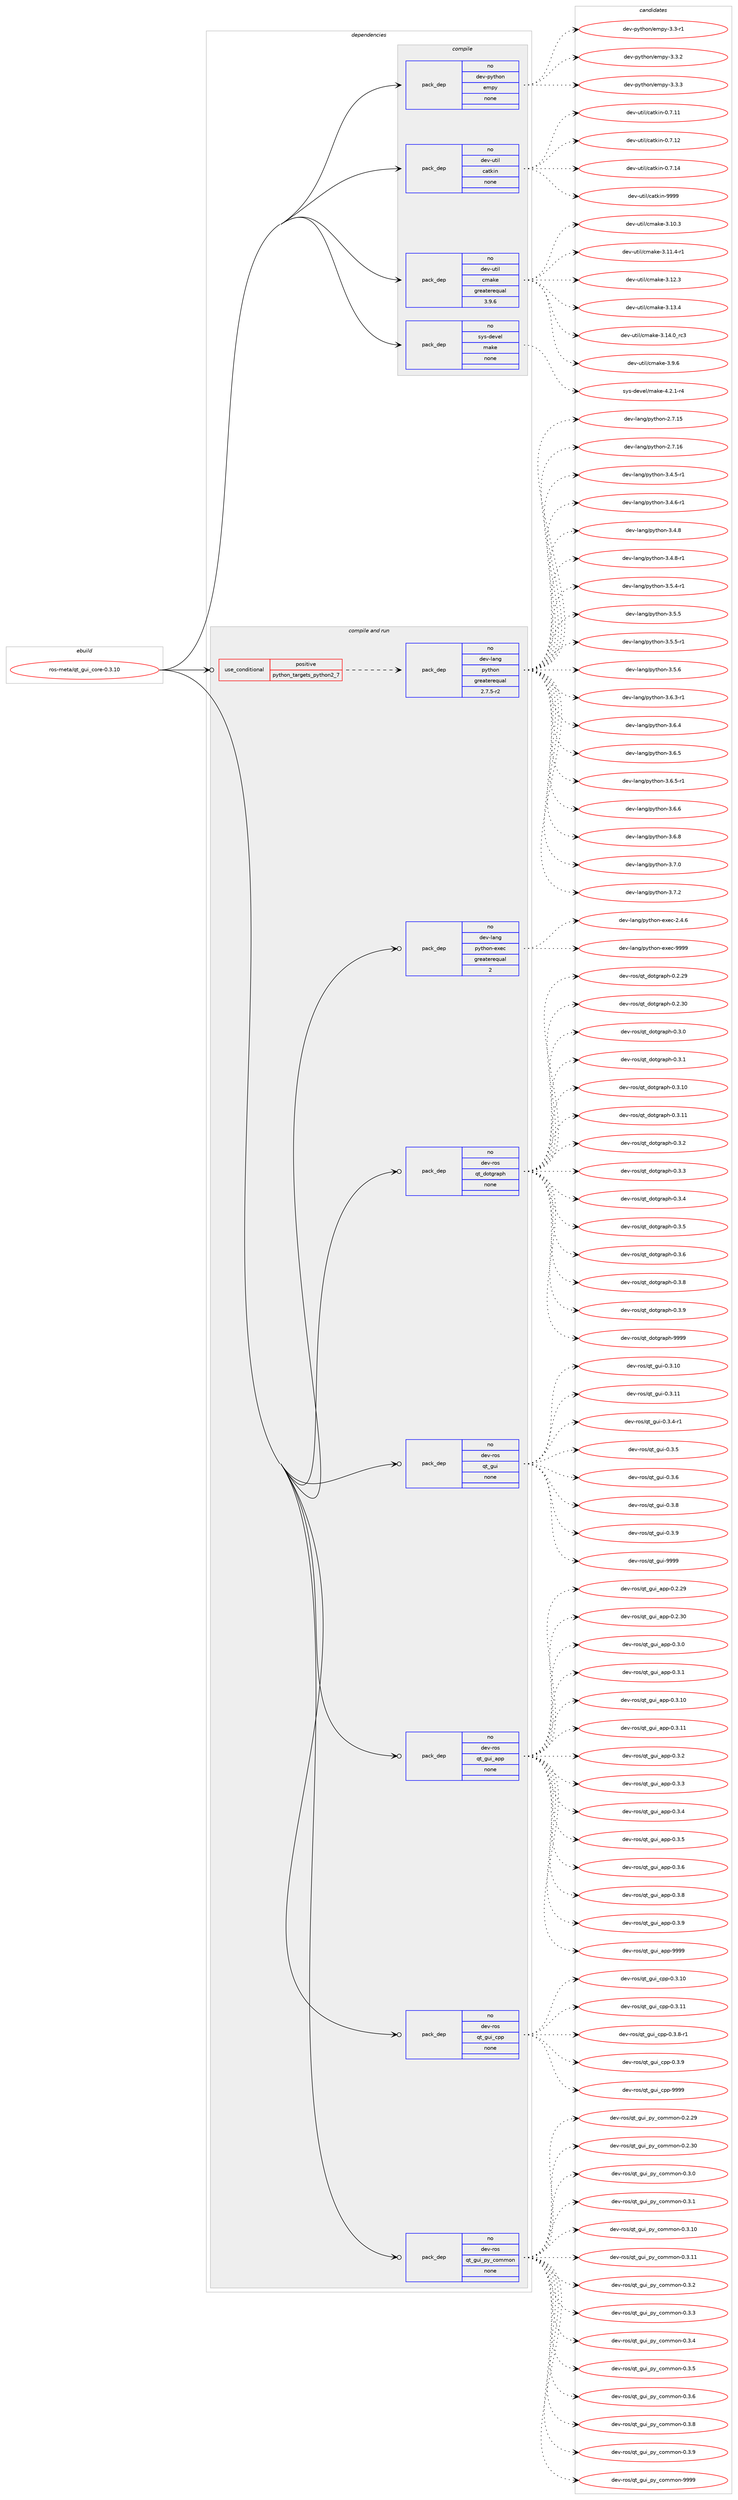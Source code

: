 digraph prolog {

# *************
# Graph options
# *************

newrank=true;
concentrate=true;
compound=true;
graph [rankdir=LR,fontname=Helvetica,fontsize=10,ranksep=1.5];#, ranksep=2.5, nodesep=0.2];
edge  [arrowhead=vee];
node  [fontname=Helvetica,fontsize=10];

# **********
# The ebuild
# **********

subgraph cluster_leftcol {
color=gray;
rank=same;
label=<<i>ebuild</i>>;
id [label="ros-meta/qt_gui_core-0.3.10", color=red, width=4, href="../ros-meta/qt_gui_core-0.3.10.svg"];
}

# ****************
# The dependencies
# ****************

subgraph cluster_midcol {
color=gray;
label=<<i>dependencies</i>>;
subgraph cluster_compile {
fillcolor="#eeeeee";
style=filled;
label=<<i>compile</i>>;
subgraph pack1204271 {
dependency1683581 [label=<<TABLE BORDER="0" CELLBORDER="1" CELLSPACING="0" CELLPADDING="4" WIDTH="220"><TR><TD ROWSPAN="6" CELLPADDING="30">pack_dep</TD></TR><TR><TD WIDTH="110">no</TD></TR><TR><TD>dev-python</TD></TR><TR><TD>empy</TD></TR><TR><TD>none</TD></TR><TR><TD></TD></TR></TABLE>>, shape=none, color=blue];
}
id:e -> dependency1683581:w [weight=20,style="solid",arrowhead="vee"];
subgraph pack1204272 {
dependency1683582 [label=<<TABLE BORDER="0" CELLBORDER="1" CELLSPACING="0" CELLPADDING="4" WIDTH="220"><TR><TD ROWSPAN="6" CELLPADDING="30">pack_dep</TD></TR><TR><TD WIDTH="110">no</TD></TR><TR><TD>dev-util</TD></TR><TR><TD>catkin</TD></TR><TR><TD>none</TD></TR><TR><TD></TD></TR></TABLE>>, shape=none, color=blue];
}
id:e -> dependency1683582:w [weight=20,style="solid",arrowhead="vee"];
subgraph pack1204273 {
dependency1683583 [label=<<TABLE BORDER="0" CELLBORDER="1" CELLSPACING="0" CELLPADDING="4" WIDTH="220"><TR><TD ROWSPAN="6" CELLPADDING="30">pack_dep</TD></TR><TR><TD WIDTH="110">no</TD></TR><TR><TD>dev-util</TD></TR><TR><TD>cmake</TD></TR><TR><TD>greaterequal</TD></TR><TR><TD>3.9.6</TD></TR></TABLE>>, shape=none, color=blue];
}
id:e -> dependency1683583:w [weight=20,style="solid",arrowhead="vee"];
subgraph pack1204274 {
dependency1683584 [label=<<TABLE BORDER="0" CELLBORDER="1" CELLSPACING="0" CELLPADDING="4" WIDTH="220"><TR><TD ROWSPAN="6" CELLPADDING="30">pack_dep</TD></TR><TR><TD WIDTH="110">no</TD></TR><TR><TD>sys-devel</TD></TR><TR><TD>make</TD></TR><TR><TD>none</TD></TR><TR><TD></TD></TR></TABLE>>, shape=none, color=blue];
}
id:e -> dependency1683584:w [weight=20,style="solid",arrowhead="vee"];
}
subgraph cluster_compileandrun {
fillcolor="#eeeeee";
style=filled;
label=<<i>compile and run</i>>;
subgraph cond451781 {
dependency1683585 [label=<<TABLE BORDER="0" CELLBORDER="1" CELLSPACING="0" CELLPADDING="4"><TR><TD ROWSPAN="3" CELLPADDING="10">use_conditional</TD></TR><TR><TD>positive</TD></TR><TR><TD>python_targets_python2_7</TD></TR></TABLE>>, shape=none, color=red];
subgraph pack1204275 {
dependency1683586 [label=<<TABLE BORDER="0" CELLBORDER="1" CELLSPACING="0" CELLPADDING="4" WIDTH="220"><TR><TD ROWSPAN="6" CELLPADDING="30">pack_dep</TD></TR><TR><TD WIDTH="110">no</TD></TR><TR><TD>dev-lang</TD></TR><TR><TD>python</TD></TR><TR><TD>greaterequal</TD></TR><TR><TD>2.7.5-r2</TD></TR></TABLE>>, shape=none, color=blue];
}
dependency1683585:e -> dependency1683586:w [weight=20,style="dashed",arrowhead="vee"];
}
id:e -> dependency1683585:w [weight=20,style="solid",arrowhead="odotvee"];
subgraph pack1204276 {
dependency1683587 [label=<<TABLE BORDER="0" CELLBORDER="1" CELLSPACING="0" CELLPADDING="4" WIDTH="220"><TR><TD ROWSPAN="6" CELLPADDING="30">pack_dep</TD></TR><TR><TD WIDTH="110">no</TD></TR><TR><TD>dev-lang</TD></TR><TR><TD>python-exec</TD></TR><TR><TD>greaterequal</TD></TR><TR><TD>2</TD></TR></TABLE>>, shape=none, color=blue];
}
id:e -> dependency1683587:w [weight=20,style="solid",arrowhead="odotvee"];
subgraph pack1204277 {
dependency1683588 [label=<<TABLE BORDER="0" CELLBORDER="1" CELLSPACING="0" CELLPADDING="4" WIDTH="220"><TR><TD ROWSPAN="6" CELLPADDING="30">pack_dep</TD></TR><TR><TD WIDTH="110">no</TD></TR><TR><TD>dev-ros</TD></TR><TR><TD>qt_dotgraph</TD></TR><TR><TD>none</TD></TR><TR><TD></TD></TR></TABLE>>, shape=none, color=blue];
}
id:e -> dependency1683588:w [weight=20,style="solid",arrowhead="odotvee"];
subgraph pack1204278 {
dependency1683589 [label=<<TABLE BORDER="0" CELLBORDER="1" CELLSPACING="0" CELLPADDING="4" WIDTH="220"><TR><TD ROWSPAN="6" CELLPADDING="30">pack_dep</TD></TR><TR><TD WIDTH="110">no</TD></TR><TR><TD>dev-ros</TD></TR><TR><TD>qt_gui</TD></TR><TR><TD>none</TD></TR><TR><TD></TD></TR></TABLE>>, shape=none, color=blue];
}
id:e -> dependency1683589:w [weight=20,style="solid",arrowhead="odotvee"];
subgraph pack1204279 {
dependency1683590 [label=<<TABLE BORDER="0" CELLBORDER="1" CELLSPACING="0" CELLPADDING="4" WIDTH="220"><TR><TD ROWSPAN="6" CELLPADDING="30">pack_dep</TD></TR><TR><TD WIDTH="110">no</TD></TR><TR><TD>dev-ros</TD></TR><TR><TD>qt_gui_app</TD></TR><TR><TD>none</TD></TR><TR><TD></TD></TR></TABLE>>, shape=none, color=blue];
}
id:e -> dependency1683590:w [weight=20,style="solid",arrowhead="odotvee"];
subgraph pack1204280 {
dependency1683591 [label=<<TABLE BORDER="0" CELLBORDER="1" CELLSPACING="0" CELLPADDING="4" WIDTH="220"><TR><TD ROWSPAN="6" CELLPADDING="30">pack_dep</TD></TR><TR><TD WIDTH="110">no</TD></TR><TR><TD>dev-ros</TD></TR><TR><TD>qt_gui_cpp</TD></TR><TR><TD>none</TD></TR><TR><TD></TD></TR></TABLE>>, shape=none, color=blue];
}
id:e -> dependency1683591:w [weight=20,style="solid",arrowhead="odotvee"];
subgraph pack1204281 {
dependency1683592 [label=<<TABLE BORDER="0" CELLBORDER="1" CELLSPACING="0" CELLPADDING="4" WIDTH="220"><TR><TD ROWSPAN="6" CELLPADDING="30">pack_dep</TD></TR><TR><TD WIDTH="110">no</TD></TR><TR><TD>dev-ros</TD></TR><TR><TD>qt_gui_py_common</TD></TR><TR><TD>none</TD></TR><TR><TD></TD></TR></TABLE>>, shape=none, color=blue];
}
id:e -> dependency1683592:w [weight=20,style="solid",arrowhead="odotvee"];
}
subgraph cluster_run {
fillcolor="#eeeeee";
style=filled;
label=<<i>run</i>>;
}
}

# **************
# The candidates
# **************

subgraph cluster_choices {
rank=same;
color=gray;
label=<<i>candidates</i>>;

subgraph choice1204271 {
color=black;
nodesep=1;
choice1001011184511212111610411111047101109112121455146514511449 [label="dev-python/empy-3.3-r1", color=red, width=4,href="../dev-python/empy-3.3-r1.svg"];
choice1001011184511212111610411111047101109112121455146514650 [label="dev-python/empy-3.3.2", color=red, width=4,href="../dev-python/empy-3.3.2.svg"];
choice1001011184511212111610411111047101109112121455146514651 [label="dev-python/empy-3.3.3", color=red, width=4,href="../dev-python/empy-3.3.3.svg"];
dependency1683581:e -> choice1001011184511212111610411111047101109112121455146514511449:w [style=dotted,weight="100"];
dependency1683581:e -> choice1001011184511212111610411111047101109112121455146514650:w [style=dotted,weight="100"];
dependency1683581:e -> choice1001011184511212111610411111047101109112121455146514651:w [style=dotted,weight="100"];
}
subgraph choice1204272 {
color=black;
nodesep=1;
choice1001011184511711610510847999711610710511045484655464949 [label="dev-util/catkin-0.7.11", color=red, width=4,href="../dev-util/catkin-0.7.11.svg"];
choice1001011184511711610510847999711610710511045484655464950 [label="dev-util/catkin-0.7.12", color=red, width=4,href="../dev-util/catkin-0.7.12.svg"];
choice1001011184511711610510847999711610710511045484655464952 [label="dev-util/catkin-0.7.14", color=red, width=4,href="../dev-util/catkin-0.7.14.svg"];
choice100101118451171161051084799971161071051104557575757 [label="dev-util/catkin-9999", color=red, width=4,href="../dev-util/catkin-9999.svg"];
dependency1683582:e -> choice1001011184511711610510847999711610710511045484655464949:w [style=dotted,weight="100"];
dependency1683582:e -> choice1001011184511711610510847999711610710511045484655464950:w [style=dotted,weight="100"];
dependency1683582:e -> choice1001011184511711610510847999711610710511045484655464952:w [style=dotted,weight="100"];
dependency1683582:e -> choice100101118451171161051084799971161071051104557575757:w [style=dotted,weight="100"];
}
subgraph choice1204273 {
color=black;
nodesep=1;
choice1001011184511711610510847991099710710145514649484651 [label="dev-util/cmake-3.10.3", color=red, width=4,href="../dev-util/cmake-3.10.3.svg"];
choice10010111845117116105108479910997107101455146494946524511449 [label="dev-util/cmake-3.11.4-r1", color=red, width=4,href="../dev-util/cmake-3.11.4-r1.svg"];
choice1001011184511711610510847991099710710145514649504651 [label="dev-util/cmake-3.12.3", color=red, width=4,href="../dev-util/cmake-3.12.3.svg"];
choice1001011184511711610510847991099710710145514649514652 [label="dev-util/cmake-3.13.4", color=red, width=4,href="../dev-util/cmake-3.13.4.svg"];
choice1001011184511711610510847991099710710145514649524648951149951 [label="dev-util/cmake-3.14.0_rc3", color=red, width=4,href="../dev-util/cmake-3.14.0_rc3.svg"];
choice10010111845117116105108479910997107101455146574654 [label="dev-util/cmake-3.9.6", color=red, width=4,href="../dev-util/cmake-3.9.6.svg"];
dependency1683583:e -> choice1001011184511711610510847991099710710145514649484651:w [style=dotted,weight="100"];
dependency1683583:e -> choice10010111845117116105108479910997107101455146494946524511449:w [style=dotted,weight="100"];
dependency1683583:e -> choice1001011184511711610510847991099710710145514649504651:w [style=dotted,weight="100"];
dependency1683583:e -> choice1001011184511711610510847991099710710145514649514652:w [style=dotted,weight="100"];
dependency1683583:e -> choice1001011184511711610510847991099710710145514649524648951149951:w [style=dotted,weight="100"];
dependency1683583:e -> choice10010111845117116105108479910997107101455146574654:w [style=dotted,weight="100"];
}
subgraph choice1204274 {
color=black;
nodesep=1;
choice1151211154510010111810110847109971071014552465046494511452 [label="sys-devel/make-4.2.1-r4", color=red, width=4,href="../sys-devel/make-4.2.1-r4.svg"];
dependency1683584:e -> choice1151211154510010111810110847109971071014552465046494511452:w [style=dotted,weight="100"];
}
subgraph choice1204275 {
color=black;
nodesep=1;
choice10010111845108971101034711212111610411111045504655464953 [label="dev-lang/python-2.7.15", color=red, width=4,href="../dev-lang/python-2.7.15.svg"];
choice10010111845108971101034711212111610411111045504655464954 [label="dev-lang/python-2.7.16", color=red, width=4,href="../dev-lang/python-2.7.16.svg"];
choice1001011184510897110103471121211161041111104551465246534511449 [label="dev-lang/python-3.4.5-r1", color=red, width=4,href="../dev-lang/python-3.4.5-r1.svg"];
choice1001011184510897110103471121211161041111104551465246544511449 [label="dev-lang/python-3.4.6-r1", color=red, width=4,href="../dev-lang/python-3.4.6-r1.svg"];
choice100101118451089711010347112121116104111110455146524656 [label="dev-lang/python-3.4.8", color=red, width=4,href="../dev-lang/python-3.4.8.svg"];
choice1001011184510897110103471121211161041111104551465246564511449 [label="dev-lang/python-3.4.8-r1", color=red, width=4,href="../dev-lang/python-3.4.8-r1.svg"];
choice1001011184510897110103471121211161041111104551465346524511449 [label="dev-lang/python-3.5.4-r1", color=red, width=4,href="../dev-lang/python-3.5.4-r1.svg"];
choice100101118451089711010347112121116104111110455146534653 [label="dev-lang/python-3.5.5", color=red, width=4,href="../dev-lang/python-3.5.5.svg"];
choice1001011184510897110103471121211161041111104551465346534511449 [label="dev-lang/python-3.5.5-r1", color=red, width=4,href="../dev-lang/python-3.5.5-r1.svg"];
choice100101118451089711010347112121116104111110455146534654 [label="dev-lang/python-3.5.6", color=red, width=4,href="../dev-lang/python-3.5.6.svg"];
choice1001011184510897110103471121211161041111104551465446514511449 [label="dev-lang/python-3.6.3-r1", color=red, width=4,href="../dev-lang/python-3.6.3-r1.svg"];
choice100101118451089711010347112121116104111110455146544652 [label="dev-lang/python-3.6.4", color=red, width=4,href="../dev-lang/python-3.6.4.svg"];
choice100101118451089711010347112121116104111110455146544653 [label="dev-lang/python-3.6.5", color=red, width=4,href="../dev-lang/python-3.6.5.svg"];
choice1001011184510897110103471121211161041111104551465446534511449 [label="dev-lang/python-3.6.5-r1", color=red, width=4,href="../dev-lang/python-3.6.5-r1.svg"];
choice100101118451089711010347112121116104111110455146544654 [label="dev-lang/python-3.6.6", color=red, width=4,href="../dev-lang/python-3.6.6.svg"];
choice100101118451089711010347112121116104111110455146544656 [label="dev-lang/python-3.6.8", color=red, width=4,href="../dev-lang/python-3.6.8.svg"];
choice100101118451089711010347112121116104111110455146554648 [label="dev-lang/python-3.7.0", color=red, width=4,href="../dev-lang/python-3.7.0.svg"];
choice100101118451089711010347112121116104111110455146554650 [label="dev-lang/python-3.7.2", color=red, width=4,href="../dev-lang/python-3.7.2.svg"];
dependency1683586:e -> choice10010111845108971101034711212111610411111045504655464953:w [style=dotted,weight="100"];
dependency1683586:e -> choice10010111845108971101034711212111610411111045504655464954:w [style=dotted,weight="100"];
dependency1683586:e -> choice1001011184510897110103471121211161041111104551465246534511449:w [style=dotted,weight="100"];
dependency1683586:e -> choice1001011184510897110103471121211161041111104551465246544511449:w [style=dotted,weight="100"];
dependency1683586:e -> choice100101118451089711010347112121116104111110455146524656:w [style=dotted,weight="100"];
dependency1683586:e -> choice1001011184510897110103471121211161041111104551465246564511449:w [style=dotted,weight="100"];
dependency1683586:e -> choice1001011184510897110103471121211161041111104551465346524511449:w [style=dotted,weight="100"];
dependency1683586:e -> choice100101118451089711010347112121116104111110455146534653:w [style=dotted,weight="100"];
dependency1683586:e -> choice1001011184510897110103471121211161041111104551465346534511449:w [style=dotted,weight="100"];
dependency1683586:e -> choice100101118451089711010347112121116104111110455146534654:w [style=dotted,weight="100"];
dependency1683586:e -> choice1001011184510897110103471121211161041111104551465446514511449:w [style=dotted,weight="100"];
dependency1683586:e -> choice100101118451089711010347112121116104111110455146544652:w [style=dotted,weight="100"];
dependency1683586:e -> choice100101118451089711010347112121116104111110455146544653:w [style=dotted,weight="100"];
dependency1683586:e -> choice1001011184510897110103471121211161041111104551465446534511449:w [style=dotted,weight="100"];
dependency1683586:e -> choice100101118451089711010347112121116104111110455146544654:w [style=dotted,weight="100"];
dependency1683586:e -> choice100101118451089711010347112121116104111110455146544656:w [style=dotted,weight="100"];
dependency1683586:e -> choice100101118451089711010347112121116104111110455146554648:w [style=dotted,weight="100"];
dependency1683586:e -> choice100101118451089711010347112121116104111110455146554650:w [style=dotted,weight="100"];
}
subgraph choice1204276 {
color=black;
nodesep=1;
choice1001011184510897110103471121211161041111104510112010199455046524654 [label="dev-lang/python-exec-2.4.6", color=red, width=4,href="../dev-lang/python-exec-2.4.6.svg"];
choice10010111845108971101034711212111610411111045101120101994557575757 [label="dev-lang/python-exec-9999", color=red, width=4,href="../dev-lang/python-exec-9999.svg"];
dependency1683587:e -> choice1001011184510897110103471121211161041111104510112010199455046524654:w [style=dotted,weight="100"];
dependency1683587:e -> choice10010111845108971101034711212111610411111045101120101994557575757:w [style=dotted,weight="100"];
}
subgraph choice1204277 {
color=black;
nodesep=1;
choice1001011184511411111547113116951001111161031149711210445484650465057 [label="dev-ros/qt_dotgraph-0.2.29", color=red, width=4,href="../dev-ros/qt_dotgraph-0.2.29.svg"];
choice1001011184511411111547113116951001111161031149711210445484650465148 [label="dev-ros/qt_dotgraph-0.2.30", color=red, width=4,href="../dev-ros/qt_dotgraph-0.2.30.svg"];
choice10010111845114111115471131169510011111610311497112104454846514648 [label="dev-ros/qt_dotgraph-0.3.0", color=red, width=4,href="../dev-ros/qt_dotgraph-0.3.0.svg"];
choice10010111845114111115471131169510011111610311497112104454846514649 [label="dev-ros/qt_dotgraph-0.3.1", color=red, width=4,href="../dev-ros/qt_dotgraph-0.3.1.svg"];
choice1001011184511411111547113116951001111161031149711210445484651464948 [label="dev-ros/qt_dotgraph-0.3.10", color=red, width=4,href="../dev-ros/qt_dotgraph-0.3.10.svg"];
choice1001011184511411111547113116951001111161031149711210445484651464949 [label="dev-ros/qt_dotgraph-0.3.11", color=red, width=4,href="../dev-ros/qt_dotgraph-0.3.11.svg"];
choice10010111845114111115471131169510011111610311497112104454846514650 [label="dev-ros/qt_dotgraph-0.3.2", color=red, width=4,href="../dev-ros/qt_dotgraph-0.3.2.svg"];
choice10010111845114111115471131169510011111610311497112104454846514651 [label="dev-ros/qt_dotgraph-0.3.3", color=red, width=4,href="../dev-ros/qt_dotgraph-0.3.3.svg"];
choice10010111845114111115471131169510011111610311497112104454846514652 [label="dev-ros/qt_dotgraph-0.3.4", color=red, width=4,href="../dev-ros/qt_dotgraph-0.3.4.svg"];
choice10010111845114111115471131169510011111610311497112104454846514653 [label="dev-ros/qt_dotgraph-0.3.5", color=red, width=4,href="../dev-ros/qt_dotgraph-0.3.5.svg"];
choice10010111845114111115471131169510011111610311497112104454846514654 [label="dev-ros/qt_dotgraph-0.3.6", color=red, width=4,href="../dev-ros/qt_dotgraph-0.3.6.svg"];
choice10010111845114111115471131169510011111610311497112104454846514656 [label="dev-ros/qt_dotgraph-0.3.8", color=red, width=4,href="../dev-ros/qt_dotgraph-0.3.8.svg"];
choice10010111845114111115471131169510011111610311497112104454846514657 [label="dev-ros/qt_dotgraph-0.3.9", color=red, width=4,href="../dev-ros/qt_dotgraph-0.3.9.svg"];
choice100101118451141111154711311695100111116103114971121044557575757 [label="dev-ros/qt_dotgraph-9999", color=red, width=4,href="../dev-ros/qt_dotgraph-9999.svg"];
dependency1683588:e -> choice1001011184511411111547113116951001111161031149711210445484650465057:w [style=dotted,weight="100"];
dependency1683588:e -> choice1001011184511411111547113116951001111161031149711210445484650465148:w [style=dotted,weight="100"];
dependency1683588:e -> choice10010111845114111115471131169510011111610311497112104454846514648:w [style=dotted,weight="100"];
dependency1683588:e -> choice10010111845114111115471131169510011111610311497112104454846514649:w [style=dotted,weight="100"];
dependency1683588:e -> choice1001011184511411111547113116951001111161031149711210445484651464948:w [style=dotted,weight="100"];
dependency1683588:e -> choice1001011184511411111547113116951001111161031149711210445484651464949:w [style=dotted,weight="100"];
dependency1683588:e -> choice10010111845114111115471131169510011111610311497112104454846514650:w [style=dotted,weight="100"];
dependency1683588:e -> choice10010111845114111115471131169510011111610311497112104454846514651:w [style=dotted,weight="100"];
dependency1683588:e -> choice10010111845114111115471131169510011111610311497112104454846514652:w [style=dotted,weight="100"];
dependency1683588:e -> choice10010111845114111115471131169510011111610311497112104454846514653:w [style=dotted,weight="100"];
dependency1683588:e -> choice10010111845114111115471131169510011111610311497112104454846514654:w [style=dotted,weight="100"];
dependency1683588:e -> choice10010111845114111115471131169510011111610311497112104454846514656:w [style=dotted,weight="100"];
dependency1683588:e -> choice10010111845114111115471131169510011111610311497112104454846514657:w [style=dotted,weight="100"];
dependency1683588:e -> choice100101118451141111154711311695100111116103114971121044557575757:w [style=dotted,weight="100"];
}
subgraph choice1204278 {
color=black;
nodesep=1;
choice10010111845114111115471131169510311710545484651464948 [label="dev-ros/qt_gui-0.3.10", color=red, width=4,href="../dev-ros/qt_gui-0.3.10.svg"];
choice10010111845114111115471131169510311710545484651464949 [label="dev-ros/qt_gui-0.3.11", color=red, width=4,href="../dev-ros/qt_gui-0.3.11.svg"];
choice1001011184511411111547113116951031171054548465146524511449 [label="dev-ros/qt_gui-0.3.4-r1", color=red, width=4,href="../dev-ros/qt_gui-0.3.4-r1.svg"];
choice100101118451141111154711311695103117105454846514653 [label="dev-ros/qt_gui-0.3.5", color=red, width=4,href="../dev-ros/qt_gui-0.3.5.svg"];
choice100101118451141111154711311695103117105454846514654 [label="dev-ros/qt_gui-0.3.6", color=red, width=4,href="../dev-ros/qt_gui-0.3.6.svg"];
choice100101118451141111154711311695103117105454846514656 [label="dev-ros/qt_gui-0.3.8", color=red, width=4,href="../dev-ros/qt_gui-0.3.8.svg"];
choice100101118451141111154711311695103117105454846514657 [label="dev-ros/qt_gui-0.3.9", color=red, width=4,href="../dev-ros/qt_gui-0.3.9.svg"];
choice1001011184511411111547113116951031171054557575757 [label="dev-ros/qt_gui-9999", color=red, width=4,href="../dev-ros/qt_gui-9999.svg"];
dependency1683589:e -> choice10010111845114111115471131169510311710545484651464948:w [style=dotted,weight="100"];
dependency1683589:e -> choice10010111845114111115471131169510311710545484651464949:w [style=dotted,weight="100"];
dependency1683589:e -> choice1001011184511411111547113116951031171054548465146524511449:w [style=dotted,weight="100"];
dependency1683589:e -> choice100101118451141111154711311695103117105454846514653:w [style=dotted,weight="100"];
dependency1683589:e -> choice100101118451141111154711311695103117105454846514654:w [style=dotted,weight="100"];
dependency1683589:e -> choice100101118451141111154711311695103117105454846514656:w [style=dotted,weight="100"];
dependency1683589:e -> choice100101118451141111154711311695103117105454846514657:w [style=dotted,weight="100"];
dependency1683589:e -> choice1001011184511411111547113116951031171054557575757:w [style=dotted,weight="100"];
}
subgraph choice1204279 {
color=black;
nodesep=1;
choice100101118451141111154711311695103117105959711211245484650465057 [label="dev-ros/qt_gui_app-0.2.29", color=red, width=4,href="../dev-ros/qt_gui_app-0.2.29.svg"];
choice100101118451141111154711311695103117105959711211245484650465148 [label="dev-ros/qt_gui_app-0.2.30", color=red, width=4,href="../dev-ros/qt_gui_app-0.2.30.svg"];
choice1001011184511411111547113116951031171059597112112454846514648 [label="dev-ros/qt_gui_app-0.3.0", color=red, width=4,href="../dev-ros/qt_gui_app-0.3.0.svg"];
choice1001011184511411111547113116951031171059597112112454846514649 [label="dev-ros/qt_gui_app-0.3.1", color=red, width=4,href="../dev-ros/qt_gui_app-0.3.1.svg"];
choice100101118451141111154711311695103117105959711211245484651464948 [label="dev-ros/qt_gui_app-0.3.10", color=red, width=4,href="../dev-ros/qt_gui_app-0.3.10.svg"];
choice100101118451141111154711311695103117105959711211245484651464949 [label="dev-ros/qt_gui_app-0.3.11", color=red, width=4,href="../dev-ros/qt_gui_app-0.3.11.svg"];
choice1001011184511411111547113116951031171059597112112454846514650 [label="dev-ros/qt_gui_app-0.3.2", color=red, width=4,href="../dev-ros/qt_gui_app-0.3.2.svg"];
choice1001011184511411111547113116951031171059597112112454846514651 [label="dev-ros/qt_gui_app-0.3.3", color=red, width=4,href="../dev-ros/qt_gui_app-0.3.3.svg"];
choice1001011184511411111547113116951031171059597112112454846514652 [label="dev-ros/qt_gui_app-0.3.4", color=red, width=4,href="../dev-ros/qt_gui_app-0.3.4.svg"];
choice1001011184511411111547113116951031171059597112112454846514653 [label="dev-ros/qt_gui_app-0.3.5", color=red, width=4,href="../dev-ros/qt_gui_app-0.3.5.svg"];
choice1001011184511411111547113116951031171059597112112454846514654 [label="dev-ros/qt_gui_app-0.3.6", color=red, width=4,href="../dev-ros/qt_gui_app-0.3.6.svg"];
choice1001011184511411111547113116951031171059597112112454846514656 [label="dev-ros/qt_gui_app-0.3.8", color=red, width=4,href="../dev-ros/qt_gui_app-0.3.8.svg"];
choice1001011184511411111547113116951031171059597112112454846514657 [label="dev-ros/qt_gui_app-0.3.9", color=red, width=4,href="../dev-ros/qt_gui_app-0.3.9.svg"];
choice10010111845114111115471131169510311710595971121124557575757 [label="dev-ros/qt_gui_app-9999", color=red, width=4,href="../dev-ros/qt_gui_app-9999.svg"];
dependency1683590:e -> choice100101118451141111154711311695103117105959711211245484650465057:w [style=dotted,weight="100"];
dependency1683590:e -> choice100101118451141111154711311695103117105959711211245484650465148:w [style=dotted,weight="100"];
dependency1683590:e -> choice1001011184511411111547113116951031171059597112112454846514648:w [style=dotted,weight="100"];
dependency1683590:e -> choice1001011184511411111547113116951031171059597112112454846514649:w [style=dotted,weight="100"];
dependency1683590:e -> choice100101118451141111154711311695103117105959711211245484651464948:w [style=dotted,weight="100"];
dependency1683590:e -> choice100101118451141111154711311695103117105959711211245484651464949:w [style=dotted,weight="100"];
dependency1683590:e -> choice1001011184511411111547113116951031171059597112112454846514650:w [style=dotted,weight="100"];
dependency1683590:e -> choice1001011184511411111547113116951031171059597112112454846514651:w [style=dotted,weight="100"];
dependency1683590:e -> choice1001011184511411111547113116951031171059597112112454846514652:w [style=dotted,weight="100"];
dependency1683590:e -> choice1001011184511411111547113116951031171059597112112454846514653:w [style=dotted,weight="100"];
dependency1683590:e -> choice1001011184511411111547113116951031171059597112112454846514654:w [style=dotted,weight="100"];
dependency1683590:e -> choice1001011184511411111547113116951031171059597112112454846514656:w [style=dotted,weight="100"];
dependency1683590:e -> choice1001011184511411111547113116951031171059597112112454846514657:w [style=dotted,weight="100"];
dependency1683590:e -> choice10010111845114111115471131169510311710595971121124557575757:w [style=dotted,weight="100"];
}
subgraph choice1204280 {
color=black;
nodesep=1;
choice100101118451141111154711311695103117105959911211245484651464948 [label="dev-ros/qt_gui_cpp-0.3.10", color=red, width=4,href="../dev-ros/qt_gui_cpp-0.3.10.svg"];
choice100101118451141111154711311695103117105959911211245484651464949 [label="dev-ros/qt_gui_cpp-0.3.11", color=red, width=4,href="../dev-ros/qt_gui_cpp-0.3.11.svg"];
choice10010111845114111115471131169510311710595991121124548465146564511449 [label="dev-ros/qt_gui_cpp-0.3.8-r1", color=red, width=4,href="../dev-ros/qt_gui_cpp-0.3.8-r1.svg"];
choice1001011184511411111547113116951031171059599112112454846514657 [label="dev-ros/qt_gui_cpp-0.3.9", color=red, width=4,href="../dev-ros/qt_gui_cpp-0.3.9.svg"];
choice10010111845114111115471131169510311710595991121124557575757 [label="dev-ros/qt_gui_cpp-9999", color=red, width=4,href="../dev-ros/qt_gui_cpp-9999.svg"];
dependency1683591:e -> choice100101118451141111154711311695103117105959911211245484651464948:w [style=dotted,weight="100"];
dependency1683591:e -> choice100101118451141111154711311695103117105959911211245484651464949:w [style=dotted,weight="100"];
dependency1683591:e -> choice10010111845114111115471131169510311710595991121124548465146564511449:w [style=dotted,weight="100"];
dependency1683591:e -> choice1001011184511411111547113116951031171059599112112454846514657:w [style=dotted,weight="100"];
dependency1683591:e -> choice10010111845114111115471131169510311710595991121124557575757:w [style=dotted,weight="100"];
}
subgraph choice1204281 {
color=black;
nodesep=1;
choice10010111845114111115471131169510311710595112121959911110910911111045484650465057 [label="dev-ros/qt_gui_py_common-0.2.29", color=red, width=4,href="../dev-ros/qt_gui_py_common-0.2.29.svg"];
choice10010111845114111115471131169510311710595112121959911110910911111045484650465148 [label="dev-ros/qt_gui_py_common-0.2.30", color=red, width=4,href="../dev-ros/qt_gui_py_common-0.2.30.svg"];
choice100101118451141111154711311695103117105951121219599111109109111110454846514648 [label="dev-ros/qt_gui_py_common-0.3.0", color=red, width=4,href="../dev-ros/qt_gui_py_common-0.3.0.svg"];
choice100101118451141111154711311695103117105951121219599111109109111110454846514649 [label="dev-ros/qt_gui_py_common-0.3.1", color=red, width=4,href="../dev-ros/qt_gui_py_common-0.3.1.svg"];
choice10010111845114111115471131169510311710595112121959911110910911111045484651464948 [label="dev-ros/qt_gui_py_common-0.3.10", color=red, width=4,href="../dev-ros/qt_gui_py_common-0.3.10.svg"];
choice10010111845114111115471131169510311710595112121959911110910911111045484651464949 [label="dev-ros/qt_gui_py_common-0.3.11", color=red, width=4,href="../dev-ros/qt_gui_py_common-0.3.11.svg"];
choice100101118451141111154711311695103117105951121219599111109109111110454846514650 [label="dev-ros/qt_gui_py_common-0.3.2", color=red, width=4,href="../dev-ros/qt_gui_py_common-0.3.2.svg"];
choice100101118451141111154711311695103117105951121219599111109109111110454846514651 [label="dev-ros/qt_gui_py_common-0.3.3", color=red, width=4,href="../dev-ros/qt_gui_py_common-0.3.3.svg"];
choice100101118451141111154711311695103117105951121219599111109109111110454846514652 [label="dev-ros/qt_gui_py_common-0.3.4", color=red, width=4,href="../dev-ros/qt_gui_py_common-0.3.4.svg"];
choice100101118451141111154711311695103117105951121219599111109109111110454846514653 [label="dev-ros/qt_gui_py_common-0.3.5", color=red, width=4,href="../dev-ros/qt_gui_py_common-0.3.5.svg"];
choice100101118451141111154711311695103117105951121219599111109109111110454846514654 [label="dev-ros/qt_gui_py_common-0.3.6", color=red, width=4,href="../dev-ros/qt_gui_py_common-0.3.6.svg"];
choice100101118451141111154711311695103117105951121219599111109109111110454846514656 [label="dev-ros/qt_gui_py_common-0.3.8", color=red, width=4,href="../dev-ros/qt_gui_py_common-0.3.8.svg"];
choice100101118451141111154711311695103117105951121219599111109109111110454846514657 [label="dev-ros/qt_gui_py_common-0.3.9", color=red, width=4,href="../dev-ros/qt_gui_py_common-0.3.9.svg"];
choice1001011184511411111547113116951031171059511212195991111091091111104557575757 [label="dev-ros/qt_gui_py_common-9999", color=red, width=4,href="../dev-ros/qt_gui_py_common-9999.svg"];
dependency1683592:e -> choice10010111845114111115471131169510311710595112121959911110910911111045484650465057:w [style=dotted,weight="100"];
dependency1683592:e -> choice10010111845114111115471131169510311710595112121959911110910911111045484650465148:w [style=dotted,weight="100"];
dependency1683592:e -> choice100101118451141111154711311695103117105951121219599111109109111110454846514648:w [style=dotted,weight="100"];
dependency1683592:e -> choice100101118451141111154711311695103117105951121219599111109109111110454846514649:w [style=dotted,weight="100"];
dependency1683592:e -> choice10010111845114111115471131169510311710595112121959911110910911111045484651464948:w [style=dotted,weight="100"];
dependency1683592:e -> choice10010111845114111115471131169510311710595112121959911110910911111045484651464949:w [style=dotted,weight="100"];
dependency1683592:e -> choice100101118451141111154711311695103117105951121219599111109109111110454846514650:w [style=dotted,weight="100"];
dependency1683592:e -> choice100101118451141111154711311695103117105951121219599111109109111110454846514651:w [style=dotted,weight="100"];
dependency1683592:e -> choice100101118451141111154711311695103117105951121219599111109109111110454846514652:w [style=dotted,weight="100"];
dependency1683592:e -> choice100101118451141111154711311695103117105951121219599111109109111110454846514653:w [style=dotted,weight="100"];
dependency1683592:e -> choice100101118451141111154711311695103117105951121219599111109109111110454846514654:w [style=dotted,weight="100"];
dependency1683592:e -> choice100101118451141111154711311695103117105951121219599111109109111110454846514656:w [style=dotted,weight="100"];
dependency1683592:e -> choice100101118451141111154711311695103117105951121219599111109109111110454846514657:w [style=dotted,weight="100"];
dependency1683592:e -> choice1001011184511411111547113116951031171059511212195991111091091111104557575757:w [style=dotted,weight="100"];
}
}

}
